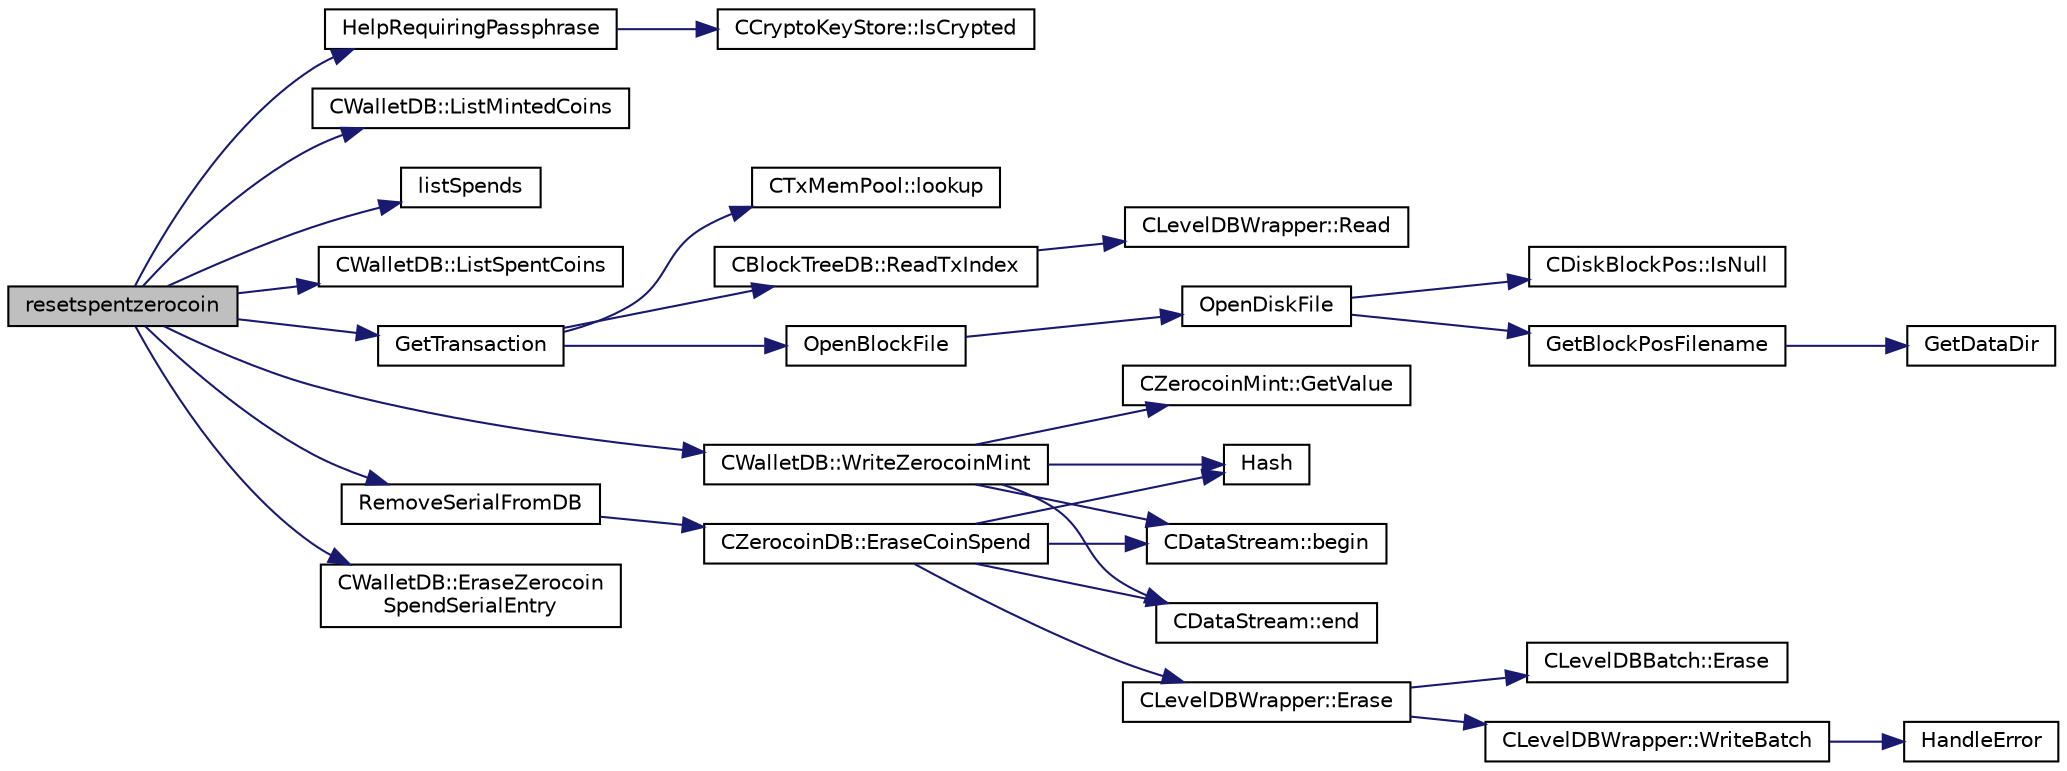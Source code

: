 digraph "resetspentzerocoin"
{
  edge [fontname="Helvetica",fontsize="10",labelfontname="Helvetica",labelfontsize="10"];
  node [fontname="Helvetica",fontsize="10",shape=record];
  rankdir="LR";
  Node1594 [label="resetspentzerocoin",height=0.2,width=0.4,color="black", fillcolor="grey75", style="filled", fontcolor="black"];
  Node1594 -> Node1595 [color="midnightblue",fontsize="10",style="solid",fontname="Helvetica"];
  Node1595 [label="HelpRequiringPassphrase",height=0.2,width=0.4,color="black", fillcolor="white", style="filled",URL="$rpcwallet_8cpp.html#abcfbb0ad9335791f2832c01209b8f12d"];
  Node1595 -> Node1596 [color="midnightblue",fontsize="10",style="solid",fontname="Helvetica"];
  Node1596 [label="CCryptoKeyStore::IsCrypted",height=0.2,width=0.4,color="black", fillcolor="white", style="filled",URL="$class_c_crypto_key_store.html#acc8fed44366c98fb481333ca6e867088"];
  Node1594 -> Node1597 [color="midnightblue",fontsize="10",style="solid",fontname="Helvetica"];
  Node1597 [label="CWalletDB::ListMintedCoins",height=0.2,width=0.4,color="black", fillcolor="white", style="filled",URL="$class_c_wallet_d_b.html#a906d7b97c6b94f4225957d576222bbb6"];
  Node1594 -> Node1598 [color="midnightblue",fontsize="10",style="solid",fontname="Helvetica"];
  Node1598 [label="listSpends",height=0.2,width=0.4,color="black", fillcolor="white", style="filled",URL="$denomination__functions_8cpp.html#a6342d9bba715b0324ef79cfc404b04ea"];
  Node1594 -> Node1599 [color="midnightblue",fontsize="10",style="solid",fontname="Helvetica"];
  Node1599 [label="CWalletDB::ListSpentCoins",height=0.2,width=0.4,color="black", fillcolor="white", style="filled",URL="$class_c_wallet_d_b.html#a5449bc8b79d73dcbaca52ad9aacde230"];
  Node1594 -> Node1600 [color="midnightblue",fontsize="10",style="solid",fontname="Helvetica"];
  Node1600 [label="GetTransaction",height=0.2,width=0.4,color="black", fillcolor="white", style="filled",URL="$main_8cpp.html#a044ae412844f02db690466dd24d9bb71",tooltip="Return transaction in tx, and if it was found inside a block, its hash is placed in hashBlock..."];
  Node1600 -> Node1601 [color="midnightblue",fontsize="10",style="solid",fontname="Helvetica"];
  Node1601 [label="CTxMemPool::lookup",height=0.2,width=0.4,color="black", fillcolor="white", style="filled",URL="$class_c_tx_mem_pool.html#ad6d9966cdeb4b6586f7186e709b4e77e"];
  Node1600 -> Node1602 [color="midnightblue",fontsize="10",style="solid",fontname="Helvetica"];
  Node1602 [label="CBlockTreeDB::ReadTxIndex",height=0.2,width=0.4,color="black", fillcolor="white", style="filled",URL="$class_c_block_tree_d_b.html#a74383427266d627e84c2d0c8e21e03c7"];
  Node1602 -> Node1603 [color="midnightblue",fontsize="10",style="solid",fontname="Helvetica"];
  Node1603 [label="CLevelDBWrapper::Read",height=0.2,width=0.4,color="black", fillcolor="white", style="filled",URL="$class_c_level_d_b_wrapper.html#a0cb51d3b8f042641b2d0aa76c3185527"];
  Node1600 -> Node1604 [color="midnightblue",fontsize="10",style="solid",fontname="Helvetica"];
  Node1604 [label="OpenBlockFile",height=0.2,width=0.4,color="black", fillcolor="white", style="filled",URL="$main_8cpp.html#a0d81388930a4ccb6a69b9abdd1ef5097",tooltip="Open a block file (blk?????.dat) "];
  Node1604 -> Node1605 [color="midnightblue",fontsize="10",style="solid",fontname="Helvetica"];
  Node1605 [label="OpenDiskFile",height=0.2,width=0.4,color="black", fillcolor="white", style="filled",URL="$main_8cpp.html#ab15fc61f1d9596ad0aca703ff2c74635"];
  Node1605 -> Node1606 [color="midnightblue",fontsize="10",style="solid",fontname="Helvetica"];
  Node1606 [label="CDiskBlockPos::IsNull",height=0.2,width=0.4,color="black", fillcolor="white", style="filled",URL="$struct_c_disk_block_pos.html#a7dd98fe3f5372d358df61db31899b0af"];
  Node1605 -> Node1607 [color="midnightblue",fontsize="10",style="solid",fontname="Helvetica"];
  Node1607 [label="GetBlockPosFilename",height=0.2,width=0.4,color="black", fillcolor="white", style="filled",URL="$main_8cpp.html#a2f26f074aac584c3398de1dcdac59de9",tooltip="Translation to a filesystem path. "];
  Node1607 -> Node1608 [color="midnightblue",fontsize="10",style="solid",fontname="Helvetica"];
  Node1608 [label="GetDataDir",height=0.2,width=0.4,color="black", fillcolor="white", style="filled",URL="$util_8cpp.html#ab83866a054745d4b30a3948a1b44beba"];
  Node1594 -> Node1609 [color="midnightblue",fontsize="10",style="solid",fontname="Helvetica"];
  Node1609 [label="CWalletDB::WriteZerocoinMint",height=0.2,width=0.4,color="black", fillcolor="white", style="filled",URL="$class_c_wallet_d_b.html#a2464550fd457eb078a44077e5b416e9a"];
  Node1609 -> Node1610 [color="midnightblue",fontsize="10",style="solid",fontname="Helvetica"];
  Node1610 [label="CZerocoinMint::GetValue",height=0.2,width=0.4,color="black", fillcolor="white", style="filled",URL="$class_c_zerocoin_mint.html#ae5917a194b3ea08a5e9150231e965b82"];
  Node1609 -> Node1611 [color="midnightblue",fontsize="10",style="solid",fontname="Helvetica"];
  Node1611 [label="Hash",height=0.2,width=0.4,color="black", fillcolor="white", style="filled",URL="$hash_8h.html#a12c5e981d7f5f2850027fd5e932eff61",tooltip="Compute the 256-bit hash of a std::string. "];
  Node1609 -> Node1612 [color="midnightblue",fontsize="10",style="solid",fontname="Helvetica"];
  Node1612 [label="CDataStream::begin",height=0.2,width=0.4,color="black", fillcolor="white", style="filled",URL="$class_c_data_stream.html#a2355d11752d8622badfbc03e9ed192fd"];
  Node1609 -> Node1613 [color="midnightblue",fontsize="10",style="solid",fontname="Helvetica"];
  Node1613 [label="CDataStream::end",height=0.2,width=0.4,color="black", fillcolor="white", style="filled",URL="$class_c_data_stream.html#a66409dbd4403682fe674e2e71173cab4"];
  Node1594 -> Node1614 [color="midnightblue",fontsize="10",style="solid",fontname="Helvetica"];
  Node1614 [label="CWalletDB::EraseZerocoin\lSpendSerialEntry",height=0.2,width=0.4,color="black", fillcolor="white", style="filled",URL="$class_c_wallet_d_b.html#afc8ef7cd02d72b779ff1cfc08637f748"];
  Node1594 -> Node1615 [color="midnightblue",fontsize="10",style="solid",fontname="Helvetica"];
  Node1615 [label="RemoveSerialFromDB",height=0.2,width=0.4,color="black", fillcolor="white", style="filled",URL="$main_8cpp.html#acdc8648fd00624d953abc82f9ca4c9b2"];
  Node1615 -> Node1616 [color="midnightblue",fontsize="10",style="solid",fontname="Helvetica"];
  Node1616 [label="CZerocoinDB::EraseCoinSpend",height=0.2,width=0.4,color="black", fillcolor="white", style="filled",URL="$class_c_zerocoin_d_b.html#ae370638a6807897728027a73e46fa090"];
  Node1616 -> Node1611 [color="midnightblue",fontsize="10",style="solid",fontname="Helvetica"];
  Node1616 -> Node1612 [color="midnightblue",fontsize="10",style="solid",fontname="Helvetica"];
  Node1616 -> Node1613 [color="midnightblue",fontsize="10",style="solid",fontname="Helvetica"];
  Node1616 -> Node1617 [color="midnightblue",fontsize="10",style="solid",fontname="Helvetica"];
  Node1617 [label="CLevelDBWrapper::Erase",height=0.2,width=0.4,color="black", fillcolor="white", style="filled",URL="$class_c_level_d_b_wrapper.html#a9f67e2880ba191fdc9439ba34e315d72"];
  Node1617 -> Node1618 [color="midnightblue",fontsize="10",style="solid",fontname="Helvetica"];
  Node1618 [label="CLevelDBBatch::Erase",height=0.2,width=0.4,color="black", fillcolor="white", style="filled",URL="$class_c_level_d_b_batch.html#a22bf093d560b4ce3333e8f4a947faa7f"];
  Node1617 -> Node1619 [color="midnightblue",fontsize="10",style="solid",fontname="Helvetica"];
  Node1619 [label="CLevelDBWrapper::WriteBatch",height=0.2,width=0.4,color="black", fillcolor="white", style="filled",URL="$class_c_level_d_b_wrapper.html#a820484c9e427f9e3400396e750acf4b8"];
  Node1619 -> Node1620 [color="midnightblue",fontsize="10",style="solid",fontname="Helvetica"];
  Node1620 [label="HandleError",height=0.2,width=0.4,color="black", fillcolor="white", style="filled",URL="$leveldbwrapper_8cpp.html#aea36eb5fddb6266b14ea8cb15e183486"];
}
